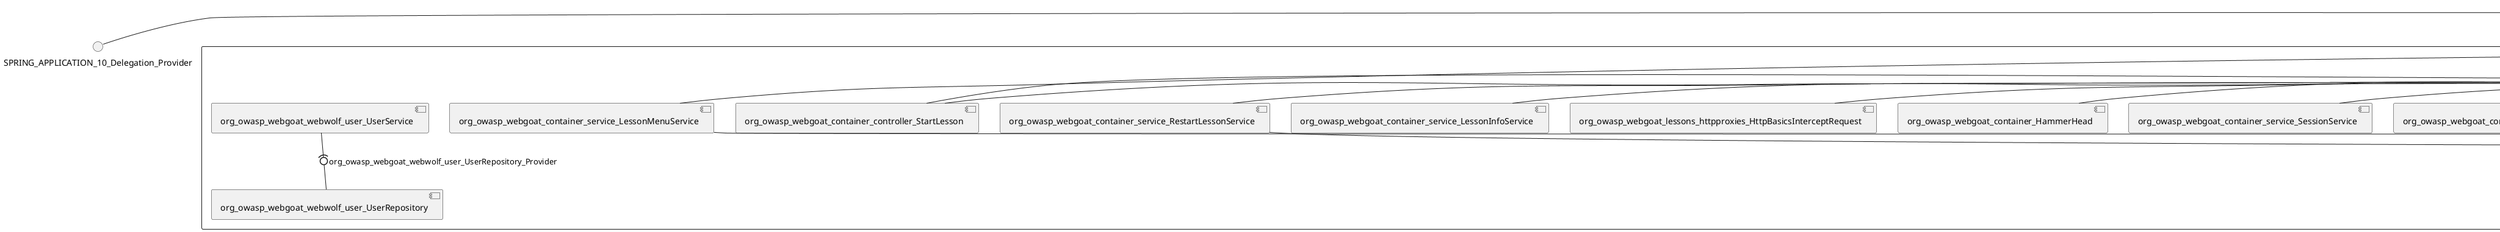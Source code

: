 @startuml
skinparam fixCircleLabelOverlapping true
skinparam componentStyle uml2
() SPRING_APPLICATION_10_Delegation_Provider
() SPRING_APPLICATION_11_Delegation_Provider
() SPRING_APPLICATION_12_Delegation_Provider
() SPRING_APPLICATION_13_Delegation_Provider
() SPRING_APPLICATION_14_Delegation_Provider
() SPRING_APPLICATION_15_Delegation_Provider
() SPRING_APPLICATION_16_Delegation_Provider
() SPRING_APPLICATION_2_Delegation_Provider
() SPRING_APPLICATION_3_Delegation_Provider
() SPRING_APPLICATION_4_Delegation_Provider
() SPRING_APPLICATION_5_Delegation_Provider
() SPRING_APPLICATION_6_Delegation_Provider
() SPRING_APPLICATION_7_Delegation_Provider
() SPRING_APPLICATION_8_Delegation_Provider
() SPRING_APPLICATION_9_Delegation_Provider
() SPRING_APPLICATION_BypassRestrictions_FieldRestrictions_POST_Delegation_Provider
() SPRING_APPLICATION_BypassRestrictions_frontendValidation_POST_Delegation_Provider
() SPRING_APPLICATION_ChromeDevTools_dummy_POST_Delegation_Provider
() SPRING_APPLICATION_ChromeDevTools_network_POST_Delegation_Provider
() SPRING_APPLICATION_CrossSiteScriptingStored_stored_xss_POST_Delegation_Provider
() SPRING_APPLICATION_CrossSiteScriptingStored_stored_xss_follow_up_POST_Delegation_Provider
() SPRING_APPLICATION_CrossSiteScripting_attack1_POST_Delegation_Provider
() SPRING_APPLICATION_CrossSiteScripting_attack3_POST_Delegation_Provider
() SPRING_APPLICATION_CrossSiteScripting_attack4_POST_Delegation_Provider
() SPRING_APPLICATION_CrossSiteScripting_attack5a_GET_Delegation_Provider
() SPRING_APPLICATION_CrossSiteScripting_attack6a_POST_Delegation_Provider
() SPRING_APPLICATION_CrossSiteScripting_dom_follow_up_POST_Delegation_Provider
() SPRING_APPLICATION_CrossSiteScripting_phone_home_xss_POST_Delegation_Provider
() SPRING_APPLICATION_CrossSiteScripting_quiz_GET_POST_Delegation_Provider
() SPRING_APPLICATION_Delegation_Provider
() SPRING_APPLICATION_GET_10_Delegation_Provider
() SPRING_APPLICATION_GET_11_Delegation_Provider
() SPRING_APPLICATION_GET_2_Delegation_Provider
() SPRING_APPLICATION_GET_3_Delegation_Provider
() SPRING_APPLICATION_GET_4_Delegation_Provider
() SPRING_APPLICATION_GET_5_Delegation_Provider
() SPRING_APPLICATION_GET_6_Delegation_Provider
() SPRING_APPLICATION_GET_7_Delegation_Provider
() SPRING_APPLICATION_GET_8_Delegation_Provider
() SPRING_APPLICATION_GET_9_Delegation_Provider
() SPRING_APPLICATION_GET_Delegation_Provider
() SPRING_APPLICATION_HtmlTampering_task_POST_Delegation_Provider
() SPRING_APPLICATION_HttpBasics_attack1_POST_Delegation_Provider
() SPRING_APPLICATION_HttpBasics_attack2_POST_Delegation_Provider
() SPRING_APPLICATION_IDOR_diff_attributes_POST_Delegation_Provider
() SPRING_APPLICATION_IDOR_login_POST_Delegation_Provider
() SPRING_APPLICATION_IDOR_profile_alt_path_POST_Delegation_Provider
() SPRING_APPLICATION_InsecureDeserialization_task_POST_Delegation_Provider
() SPRING_APPLICATION_InsecureLogin_Delegation_Provider
() SPRING_APPLICATION_JWT_decode_POST_Delegation_Provider
() SPRING_APPLICATION_JWT_jku_Delegation_Provider
() SPRING_APPLICATION_JWT_kid_Delegation_Provider
() SPRING_APPLICATION_JWT_quiz_GET_POST_Delegation_Provider
() SPRING_APPLICATION_JWT_refresh_Delegation_Provider
() SPRING_APPLICATION_JWT_secret_POST_Delegation_Provider
() SPRING_APPLICATION_JWT_votings_Delegation_Provider
() SPRING_APPLICATION_LogSpoofing_log_bleeding_POST_Delegation_Provider
() SPRING_APPLICATION_LogSpoofing_log_spoofing_POST_Delegation_Provider
() SPRING_APPLICATION_POST_10_Delegation_Provider
() SPRING_APPLICATION_POST_11_Delegation_Provider
() SPRING_APPLICATION_POST_12_Delegation_Provider
() SPRING_APPLICATION_POST_13_Delegation_Provider
() SPRING_APPLICATION_POST_14_Delegation_Provider
() SPRING_APPLICATION_POST_15_Delegation_Provider
() SPRING_APPLICATION_POST_16_Delegation_Provider
() SPRING_APPLICATION_POST_17_Delegation_Provider
() SPRING_APPLICATION_POST_18_Delegation_Provider
() SPRING_APPLICATION_POST_2_Delegation_Provider
() SPRING_APPLICATION_POST_3_Delegation_Provider
() SPRING_APPLICATION_POST_4_Delegation_Provider
() SPRING_APPLICATION_POST_5_Delegation_Provider
() SPRING_APPLICATION_POST_6_Delegation_Provider
() SPRING_APPLICATION_POST_7_Delegation_Provider
() SPRING_APPLICATION_POST_8_Delegation_Provider
() SPRING_APPLICATION_POST_9_Delegation_Provider
() SPRING_APPLICATION_POST_Delegation_Provider
() SPRING_APPLICATION_PUT_Delegation_Provider
() SPRING_APPLICATION_PasswordReset_ForgotPassword_create_password_reset_link_POST_Delegation_Provider
() SPRING_APPLICATION_PasswordReset_SecurityQuestions_POST_Delegation_Provider
() SPRING_APPLICATION_PasswordReset_reset_Delegation_Provider
() SPRING_APPLICATION_PasswordReset_simple_mail_reset_POST_Delegation_Provider
() SPRING_APPLICATION_PathTraversal_profile_picture_GET_Delegation_Provider
() SPRING_APPLICATION_PathTraversal_profile_picture_fix_GET_Delegation_Provider
() SPRING_APPLICATION_PathTraversal_profile_upload_POST_Delegation_Provider
() SPRING_APPLICATION_PathTraversal_profile_upload_fix_POST_Delegation_Provider
() SPRING_APPLICATION_PathTraversal_profile_upload_remove_user_input_POST_Delegation_Provider
() SPRING_APPLICATION_PathTraversal_random_POST_Delegation_Provider
() SPRING_APPLICATION_PathTraversal_random_picture_GET_Delegation_Provider
() SPRING_APPLICATION_PathTraversal_zip_slip_Delegation_Provider
() SPRING_APPLICATION_SSRF_task1_POST_Delegation_Provider
() SPRING_APPLICATION_SSRF_task2_POST_Delegation_Provider
() SPRING_APPLICATION_SecurePasswords_assignment_POST_Delegation_Provider
() SPRING_APPLICATION_SqlInjectionAdvanced_attack6a_POST_Delegation_Provider
() SPRING_APPLICATION_SqlInjectionAdvanced_attack6b_POST_Delegation_Provider
() SPRING_APPLICATION_SqlInjectionAdvanced_challenge_Login_POST_Delegation_Provider
() SPRING_APPLICATION_SqlInjectionAdvanced_challenge_PUT_Delegation_Provider
() SPRING_APPLICATION_SqlInjectionAdvanced_quiz_GET_POST_Delegation_Provider
() SPRING_APPLICATION_SqlInjectionMitigations_attack10a_POST_Delegation_Provider
() SPRING_APPLICATION_SqlInjectionMitigations_attack10b_POST_Delegation_Provider
() SPRING_APPLICATION_SqlInjectionMitigations_attack12a_POST_Delegation_Provider
() SPRING_APPLICATION_SqlInjectionMitigations_servers_GET_Delegation_Provider
() SPRING_APPLICATION_SqlInjection_assignment5a_POST_Delegation_Provider
() SPRING_APPLICATION_SqlInjection_assignment5b_POST_Delegation_Provider
() SPRING_APPLICATION_SqlInjection_attack10_POST_Delegation_Provider
() SPRING_APPLICATION_SqlInjection_attack2_POST_Delegation_Provider
() SPRING_APPLICATION_SqlInjection_attack3_POST_Delegation_Provider
() SPRING_APPLICATION_SqlInjection_attack4_POST_Delegation_Provider
() SPRING_APPLICATION_SqlInjection_attack5_POST_Delegation_Provider
() SPRING_APPLICATION_SqlInjection_attack8_POST_Delegation_Provider
() SPRING_APPLICATION_SqlInjection_attack9_POST_Delegation_Provider
() SPRING_APPLICATION_SqlOnlyInputValidationOnKeywords_attack_POST_Delegation_Provider
() SPRING_APPLICATION_SqlOnlyInputValidation_attack_POST_Delegation_Provider
() SPRING_APPLICATION_VulnerableComponents_attack1_POST_Delegation_Provider
() SPRING_APPLICATION_WebWolf_GET_Delegation_Provider
() SPRING_APPLICATION_WebWolf_landing_Delegation_Provider
() SPRING_APPLICATION_WebWolf_mail_Delegation_Provider
() SPRING_APPLICATION_challenge_1_POST_Delegation_Provider
() SPRING_APPLICATION_challenge_5_POST_Delegation_Provider
() SPRING_APPLICATION_challenge_7_Delegation_Provider
() SPRING_APPLICATION_challenge_8_Delegation_Provider
() SPRING_APPLICATION_challenge_logo_Delegation_Provider
() SPRING_APPLICATION_cia_quiz_GET_POST_Delegation_Provider
() SPRING_APPLICATION_clientSideFiltering_attack1_POST_Delegation_Provider
() SPRING_APPLICATION_clientSideFiltering_challenge_store_coupons_GET_Delegation_Provider
() SPRING_APPLICATION_clientSideFiltering_getItForFree_POST_Delegation_Provider
() SPRING_APPLICATION_clientSideFiltering_salaries_GET_Delegation_Provider
() SPRING_APPLICATION_crypto_encoding_basic_auth_POST_Delegation_Provider
() SPRING_APPLICATION_crypto_encoding_xor_POST_Delegation_Provider
() SPRING_APPLICATION_crypto_hashing_POST_Delegation_Provider
() SPRING_APPLICATION_crypto_secure_defaults_POST_Delegation_Provider
() SPRING_APPLICATION_crypto_signing_verify_POST_Delegation_Provider
() SPRING_APPLICATION_csrf_feedback_message_POST_Delegation_Provider
() SPRING_APPLICATION_csrf_review_POST_Delegation_Provider
() SPRING_APPLICATION_files_GET_Delegation_Provider
() SPRING_APPLICATION_fileupload_POST_Delegation_Provider
() SPRING_APPLICATION_jwt_Delegation_Provider
() SPRING_APPLICATION_landing_Delegation_Provider
() SPRING_APPLICATION_lesson_template_Delegation_Provider
() SPRING_APPLICATION_login_oauth_mvc_GET_Delegation_Provider
() SPRING_APPLICATION_mail_DELETE_GET_POST_Delegation_Provider
() SPRING_APPLICATION_register_mvc_POST_Delegation_Provider
() SPRING_APPLICATION_registration_GET_Delegation_Provider
() SPRING_APPLICATION_requests_GET_Delegation_Provider
() SPRING_APPLICATION_scoreboard_data_GET_Delegation_Provider
() SPRING_APPLICATION_server_directory_GET_Delegation_Provider
() SPRING_APPLICATION_service_debug_labels_mvc_Delegation_Provider
() SPRING_APPLICATION_service_lessonoverview_mvc_Delegation_Provider
() SPRING_APPLICATION_xxe_comments_GET_Delegation_Provider
rectangle System {
[org_owasp_webgoat_container_HammerHead] [[webgoat-webgoat.repository#_YOlNAEr1Ee-Zi6Zbzz9EKA]]
[org_owasp_webgoat_container_WebWolfRedirect] [[webgoat-webgoat.repository#_YOlNAEr1Ee-Zi6Zbzz9EKA]]
[org_owasp_webgoat_container_controller_StartLesson] [[webgoat-webgoat.repository#_YOlNAEr1Ee-Zi6Zbzz9EKA]]
[org_owasp_webgoat_container_controller_Welcome] [[webgoat-webgoat.repository#_YOlNAEr1Ee-Zi6Zbzz9EKA]]
[org_owasp_webgoat_container_i18n_PluginMessages_Provider] [[webgoat-webgoat.repository#_YOlNAEr1Ee-Zi6Zbzz9EKA]]
[org_owasp_webgoat_container_report_ReportCardController] [[webgoat-webgoat.repository#_YOlNAEr1Ee-Zi6Zbzz9EKA]]
[org_owasp_webgoat_container_service_EnvironmentService] [[webgoat-webgoat.repository#_YOlNAEr1Ee-Zi6Zbzz9EKA]]
[org_owasp_webgoat_container_service_HintService] [[webgoat-webgoat.repository#_YOlNAEr1Ee-Zi6Zbzz9EKA]]
[org_owasp_webgoat_container_service_LabelDebugService] [[webgoat-webgoat.repository#_YOlNAEr1Ee-Zi6Zbzz9EKA]]
[org_owasp_webgoat_container_service_LabelService] [[webgoat-webgoat.repository#_YOlNAEr1Ee-Zi6Zbzz9EKA]]
[org_owasp_webgoat_container_service_LessonInfoService] [[webgoat-webgoat.repository#_YOlNAEr1Ee-Zi6Zbzz9EKA]]
[org_owasp_webgoat_container_service_LessonMenuService] [[webgoat-webgoat.repository#_YOlNAEr1Ee-Zi6Zbzz9EKA]]
[org_owasp_webgoat_container_service_LessonProgressService] [[webgoat-webgoat.repository#_YOlNAEr1Ee-Zi6Zbzz9EKA]]
[org_owasp_webgoat_container_service_LessonTitleService] [[webgoat-webgoat.repository#_YOlNAEr1Ee-Zi6Zbzz9EKA]]
[org_owasp_webgoat_container_service_RestartLessonService] [[webgoat-webgoat.repository#_YOlNAEr1Ee-Zi6Zbzz9EKA]]
[org_owasp_webgoat_container_service_SessionService] [[webgoat-webgoat.repository#_YOlNAEr1Ee-Zi6Zbzz9EKA]]
[org_owasp_webgoat_container_session_UserSessionData_Provider] [[webgoat-webgoat.repository#_YOlNAEr1Ee-Zi6Zbzz9EKA]]
[org_owasp_webgoat_container_session_WebSession_Provider] [[webgoat-webgoat.repository#_YOlNAEr1Ee-Zi6Zbzz9EKA]]
[org_owasp_webgoat_container_users_RegistrationController] [[webgoat-webgoat.repository#_YOlNAEr1Ee-Zi6Zbzz9EKA]]
[org_owasp_webgoat_container_users_Scoreboard] [[webgoat-webgoat.repository#_YOlNAEr1Ee-Zi6Zbzz9EKA]]
[org_owasp_webgoat_container_users_UserProgressRepository] [[webgoat-webgoat.repository#_YOlNAEr1Ee-Zi6Zbzz9EKA]]
[org_owasp_webgoat_container_users_UserRepository] [[webgoat-webgoat.repository#_YOlNAEr1Ee-Zi6Zbzz9EKA]]
[org_owasp_webgoat_container_users_UserService] [[webgoat-webgoat.repository#_YOlNAEr1Ee-Zi6Zbzz9EKA]]
[org_owasp_webgoat_lessons_authbypass_VerifyAccount] [[webgoat-webgoat.repository#_YOlNAEr1Ee-Zi6Zbzz9EKA]]
[org_owasp_webgoat_lessons_bypassrestrictions_BypassRestrictionsFieldRestrictions] [[webgoat-webgoat.repository#_YOlNAEr1Ee-Zi6Zbzz9EKA]]
[org_owasp_webgoat_lessons_bypassrestrictions_BypassRestrictionsFrontendValidation] [[webgoat-webgoat.repository#_YOlNAEr1Ee-Zi6Zbzz9EKA]]
[org_owasp_webgoat_lessons_challenges_FlagController] [[webgoat-webgoat.repository#_YOlNAEr1Ee-Zi6Zbzz9EKA]]
[org_owasp_webgoat_lessons_challenges_challenge1_Assignment1] [[webgoat-webgoat.repository#_YOlNAEr1Ee-Zi6Zbzz9EKA]]
[org_owasp_webgoat_lessons_challenges_challenge1_ImageServlet] [[webgoat-webgoat.repository#_YOlNAEr1Ee-Zi6Zbzz9EKA]]
[org_owasp_webgoat_lessons_challenges_challenge5_Assignment5] [[webgoat-webgoat.repository#_YOlNAEr1Ee-Zi6Zbzz9EKA]]
[org_owasp_webgoat_lessons_challenges_challenge7_Assignment7] [[webgoat-webgoat.repository#_YOlNAEr1Ee-Zi6Zbzz9EKA]]
[org_owasp_webgoat_lessons_challenges_challenge8_Assignment8] [[webgoat-webgoat.repository#_YOlNAEr1Ee-Zi6Zbzz9EKA]]
[org_owasp_webgoat_lessons_chromedevtools_NetworkDummy] [[webgoat-webgoat.repository#_YOlNAEr1Ee-Zi6Zbzz9EKA]]
[org_owasp_webgoat_lessons_chromedevtools_NetworkLesson] [[webgoat-webgoat.repository#_YOlNAEr1Ee-Zi6Zbzz9EKA]]
[org_owasp_webgoat_lessons_cia_CIAQuiz] [[webgoat-webgoat.repository#_YOlNAEr1Ee-Zi6Zbzz9EKA]]
[org_owasp_webgoat_lessons_clientsidefiltering_ClientSideFilteringAssignment] [[webgoat-webgoat.repository#_YOlNAEr1Ee-Zi6Zbzz9EKA]]
[org_owasp_webgoat_lessons_clientsidefiltering_ClientSideFilteringFreeAssignment] [[webgoat-webgoat.repository#_YOlNAEr1Ee-Zi6Zbzz9EKA]]
[org_owasp_webgoat_lessons_clientsidefiltering_Salaries] [[webgoat-webgoat.repository#_YOlNAEr1Ee-Zi6Zbzz9EKA]]
[org_owasp_webgoat_lessons_clientsidefiltering_ShopEndpoint] [[webgoat-webgoat.repository#_YOlNAEr1Ee-Zi6Zbzz9EKA]]
[org_owasp_webgoat_lessons_cryptography_EncodingAssignment] [[webgoat-webgoat.repository#_YOlNAEr1Ee-Zi6Zbzz9EKA]]
[org_owasp_webgoat_lessons_cryptography_HashingAssignment] [[webgoat-webgoat.repository#_YOlNAEr1Ee-Zi6Zbzz9EKA]]
[org_owasp_webgoat_lessons_cryptography_SecureDefaultsAssignment] [[webgoat-webgoat.repository#_YOlNAEr1Ee-Zi6Zbzz9EKA]]
[org_owasp_webgoat_lessons_cryptography_SigningAssignment] [[webgoat-webgoat.repository#_YOlNAEr1Ee-Zi6Zbzz9EKA]]
[org_owasp_webgoat_lessons_cryptography_XOREncodingAssignment] [[webgoat-webgoat.repository#_YOlNAEr1Ee-Zi6Zbzz9EKA]]
[org_owasp_webgoat_lessons_csrf_CSRFConfirmFlag1] [[webgoat-webgoat.repository#_YOlNAEr1Ee-Zi6Zbzz9EKA]]
[org_owasp_webgoat_lessons_csrf_CSRFFeedback] [[webgoat-webgoat.repository#_YOlNAEr1Ee-Zi6Zbzz9EKA]]
[org_owasp_webgoat_lessons_csrf_CSRFGetFlag] [[webgoat-webgoat.repository#_YOlNAEr1Ee-Zi6Zbzz9EKA]]
[org_owasp_webgoat_lessons_csrf_CSRFLogin] [[webgoat-webgoat.repository#_YOlNAEr1Ee-Zi6Zbzz9EKA]]
[org_owasp_webgoat_lessons_csrf_ForgedReviews] [[webgoat-webgoat.repository#_YOlNAEr1Ee-Zi6Zbzz9EKA]]
[org_owasp_webgoat_lessons_csrf_ObjectMapper_Provider] [[webgoat-webgoat.repository#_YOlNAEr1Ee-Zi6Zbzz9EKA]]
[org_owasp_webgoat_lessons_deserialization_InsecureDeserializationTask] [[webgoat-webgoat.repository#_YOlNAEr1Ee-Zi6Zbzz9EKA]]
[org_owasp_webgoat_lessons_hijacksession_HijackSessionAssignment] [[webgoat-webgoat.repository#_YOlNAEr1Ee-Zi6Zbzz9EKA]]
[org_owasp_webgoat_lessons_hijacksession_cas_HijackSessionAuthenticationProvider] [[webgoat-webgoat.repository#_YOlNAEr1Ee-Zi6Zbzz9EKA]]
[org_owasp_webgoat_lessons_htmltampering_HtmlTamperingTask] [[webgoat-webgoat.repository#_YOlNAEr1Ee-Zi6Zbzz9EKA]]
[org_owasp_webgoat_lessons_httpbasics_HttpBasicsLesson] [[webgoat-webgoat.repository#_YOlNAEr1Ee-Zi6Zbzz9EKA]]
[org_owasp_webgoat_lessons_httpbasics_HttpBasicsQuiz] [[webgoat-webgoat.repository#_YOlNAEr1Ee-Zi6Zbzz9EKA]]
[org_owasp_webgoat_lessons_httpproxies_HttpBasicsInterceptRequest] [[webgoat-webgoat.repository#_YOlNAEr1Ee-Zi6Zbzz9EKA]]
[org_owasp_webgoat_lessons_idor_IDORDiffAttributes] [[webgoat-webgoat.repository#_YOlNAEr1Ee-Zi6Zbzz9EKA]]
[org_owasp_webgoat_lessons_idor_IDOREditOtherProfile] [[webgoat-webgoat.repository#_YOlNAEr1Ee-Zi6Zbzz9EKA]]
[org_owasp_webgoat_lessons_idor_IDORLogin] [[webgoat-webgoat.repository#_YOlNAEr1Ee-Zi6Zbzz9EKA]]
[org_owasp_webgoat_lessons_idor_IDORViewOtherProfile] [[webgoat-webgoat.repository#_YOlNAEr1Ee-Zi6Zbzz9EKA]]
[org_owasp_webgoat_lessons_idor_IDORViewOwnProfile] [[webgoat-webgoat.repository#_YOlNAEr1Ee-Zi6Zbzz9EKA]]
[org_owasp_webgoat_lessons_idor_IDORViewOwnProfileAltUrl] [[webgoat-webgoat.repository#_YOlNAEr1Ee-Zi6Zbzz9EKA]]
[org_owasp_webgoat_lessons_insecurelogin_InsecureLoginTask] [[webgoat-webgoat.repository#_YOlNAEr1Ee-Zi6Zbzz9EKA]]
[org_owasp_webgoat_lessons_jwt_JWTDecodeEndpoint] [[webgoat-webgoat.repository#_YOlNAEr1Ee-Zi6Zbzz9EKA]]
[org_owasp_webgoat_lessons_jwt_JWTQuiz] [[webgoat-webgoat.repository#_YOlNAEr1Ee-Zi6Zbzz9EKA]]
[org_owasp_webgoat_lessons_jwt_JWTRefreshEndpoint] [[webgoat-webgoat.repository#_YOlNAEr1Ee-Zi6Zbzz9EKA]]
[org_owasp_webgoat_lessons_jwt_JWTSecretKeyEndpoint] [[webgoat-webgoat.repository#_YOlNAEr1Ee-Zi6Zbzz9EKA]]
[org_owasp_webgoat_lessons_jwt_JWTVotesEndpoint] [[webgoat-webgoat.repository#_YOlNAEr1Ee-Zi6Zbzz9EKA]]
[org_owasp_webgoat_lessons_jwt_claimmisuse_JWTHeaderJKUEndpoint] [[webgoat-webgoat.repository#_YOlNAEr1Ee-Zi6Zbzz9EKA]]
[org_owasp_webgoat_lessons_jwt_claimmisuse_JWTHeaderKIDEndpoint] [[webgoat-webgoat.repository#_YOlNAEr1Ee-Zi6Zbzz9EKA]]
[org_owasp_webgoat_lessons_lessontemplate_SampleAttack] [[webgoat-webgoat.repository#_YOlNAEr1Ee-Zi6Zbzz9EKA]]
[org_owasp_webgoat_lessons_logging_LogBleedingTask] [[webgoat-webgoat.repository#_YOlNAEr1Ee-Zi6Zbzz9EKA]]
[org_owasp_webgoat_lessons_logging_LogSpoofingTask] [[webgoat-webgoat.repository#_YOlNAEr1Ee-Zi6Zbzz9EKA]]
[org_owasp_webgoat_lessons_missingac_MissingFunctionACHiddenMenus] [[webgoat-webgoat.repository#_YOlNAEr1Ee-Zi6Zbzz9EKA]]
[org_owasp_webgoat_lessons_missingac_MissingFunctionACUsers] [[webgoat-webgoat.repository#_YOlNAEr1Ee-Zi6Zbzz9EKA]]
[org_owasp_webgoat_lessons_missingac_MissingFunctionACYourHash] [[webgoat-webgoat.repository#_YOlNAEr1Ee-Zi6Zbzz9EKA]]
[org_owasp_webgoat_lessons_missingac_MissingFunctionACYourHashAdmin] [[webgoat-webgoat.repository#_YOlNAEr1Ee-Zi6Zbzz9EKA]]
[org_owasp_webgoat_lessons_passwordreset_QuestionsAssignment] [[webgoat-webgoat.repository#_YOlNAEr1Ee-Zi6Zbzz9EKA]]
[org_owasp_webgoat_lessons_passwordreset_ResetLinkAssignment] [[webgoat-webgoat.repository#_YOlNAEr1Ee-Zi6Zbzz9EKA]]
[org_owasp_webgoat_lessons_passwordreset_ResetLinkAssignmentForgotPassword] [[webgoat-webgoat.repository#_YOlNAEr1Ee-Zi6Zbzz9EKA]]
[org_owasp_webgoat_lessons_passwordreset_SecurityQuestionAssignment] [[webgoat-webgoat.repository#_YOlNAEr1Ee-Zi6Zbzz9EKA]]
[org_owasp_webgoat_lessons_passwordreset_SimpleMailAssignment] [[webgoat-webgoat.repository#_YOlNAEr1Ee-Zi6Zbzz9EKA]]
[org_owasp_webgoat_lessons_passwordreset_TriedQuestions] [[webgoat-webgoat.repository#_YOlNAEr1Ee-Zi6Zbzz9EKA]]
[org_owasp_webgoat_lessons_pathtraversal_ProfileUpload] [[webgoat-webgoat.repository#_YOlNAEr1Ee-Zi6Zbzz9EKA]]
[org_owasp_webgoat_lessons_pathtraversal_ProfileUploadFix] [[webgoat-webgoat.repository#_YOlNAEr1Ee-Zi6Zbzz9EKA]]
[org_owasp_webgoat_lessons_pathtraversal_ProfileUploadRemoveUserInput] [[webgoat-webgoat.repository#_YOlNAEr1Ee-Zi6Zbzz9EKA]]
[org_owasp_webgoat_lessons_pathtraversal_ProfileUploadRetrieval] [[webgoat-webgoat.repository#_YOlNAEr1Ee-Zi6Zbzz9EKA]]
[org_owasp_webgoat_lessons_pathtraversal_ProfileZipSlip] [[webgoat-webgoat.repository#_YOlNAEr1Ee-Zi6Zbzz9EKA]]
[org_owasp_webgoat_lessons_securepasswords_SecurePasswordsAssignment] [[webgoat-webgoat.repository#_YOlNAEr1Ee-Zi6Zbzz9EKA]]
[org_owasp_webgoat_lessons_spoofcookie_SpoofCookieAssignment] [[webgoat-webgoat.repository#_YOlNAEr1Ee-Zi6Zbzz9EKA]]
[org_owasp_webgoat_lessons_sqlinjection_advanced_SqlInjectionChallenge] [[webgoat-webgoat.repository#_YOlNAEr1Ee-Zi6Zbzz9EKA]]
[org_owasp_webgoat_lessons_sqlinjection_advanced_SqlInjectionChallengeLogin] [[webgoat-webgoat.repository#_YOlNAEr1Ee-Zi6Zbzz9EKA]]
[org_owasp_webgoat_lessons_sqlinjection_advanced_SqlInjectionLesson6a] [[webgoat-webgoat.repository#_YOlNAEr1Ee-Zi6Zbzz9EKA]]
[org_owasp_webgoat_lessons_sqlinjection_advanced_SqlInjectionLesson6b] [[webgoat-webgoat.repository#_YOlNAEr1Ee-Zi6Zbzz9EKA]]
[org_owasp_webgoat_lessons_sqlinjection_advanced_SqlInjectionQuiz] [[webgoat-webgoat.repository#_YOlNAEr1Ee-Zi6Zbzz9EKA]]
[org_owasp_webgoat_lessons_sqlinjection_introduction_SqlInjectionLesson10] [[webgoat-webgoat.repository#_YOlNAEr1Ee-Zi6Zbzz9EKA]]
[org_owasp_webgoat_lessons_sqlinjection_introduction_SqlInjectionLesson2] [[webgoat-webgoat.repository#_YOlNAEr1Ee-Zi6Zbzz9EKA]]
[org_owasp_webgoat_lessons_sqlinjection_introduction_SqlInjectionLesson3] [[webgoat-webgoat.repository#_YOlNAEr1Ee-Zi6Zbzz9EKA]]
[org_owasp_webgoat_lessons_sqlinjection_introduction_SqlInjectionLesson4] [[webgoat-webgoat.repository#_YOlNAEr1Ee-Zi6Zbzz9EKA]]
[org_owasp_webgoat_lessons_sqlinjection_introduction_SqlInjectionLesson5] [[webgoat-webgoat.repository#_YOlNAEr1Ee-Zi6Zbzz9EKA]]
[org_owasp_webgoat_lessons_sqlinjection_introduction_SqlInjectionLesson5a] [[webgoat-webgoat.repository#_YOlNAEr1Ee-Zi6Zbzz9EKA]]
[org_owasp_webgoat_lessons_sqlinjection_introduction_SqlInjectionLesson5b] [[webgoat-webgoat.repository#_YOlNAEr1Ee-Zi6Zbzz9EKA]]
[org_owasp_webgoat_lessons_sqlinjection_introduction_SqlInjectionLesson8] [[webgoat-webgoat.repository#_YOlNAEr1Ee-Zi6Zbzz9EKA]]
[org_owasp_webgoat_lessons_sqlinjection_introduction_SqlInjectionLesson9] [[webgoat-webgoat.repository#_YOlNAEr1Ee-Zi6Zbzz9EKA]]
[org_owasp_webgoat_lessons_sqlinjection_mitigation_Servers] [[webgoat-webgoat.repository#_YOlNAEr1Ee-Zi6Zbzz9EKA]]
[org_owasp_webgoat_lessons_sqlinjection_mitigation_SqlInjectionLesson10a] [[webgoat-webgoat.repository#_YOlNAEr1Ee-Zi6Zbzz9EKA]]
[org_owasp_webgoat_lessons_sqlinjection_mitigation_SqlInjectionLesson10b] [[webgoat-webgoat.repository#_YOlNAEr1Ee-Zi6Zbzz9EKA]]
[org_owasp_webgoat_lessons_sqlinjection_mitigation_SqlInjectionLesson13] [[webgoat-webgoat.repository#_YOlNAEr1Ee-Zi6Zbzz9EKA]]
[org_owasp_webgoat_lessons_sqlinjection_mitigation_SqlOnlyInputValidation] [[webgoat-webgoat.repository#_YOlNAEr1Ee-Zi6Zbzz9EKA]]
[org_owasp_webgoat_lessons_sqlinjection_mitigation_SqlOnlyInputValidationOnKeywords] [[webgoat-webgoat.repository#_YOlNAEr1Ee-Zi6Zbzz9EKA]]
[org_owasp_webgoat_lessons_ssrf_SSRFTask1] [[webgoat-webgoat.repository#_YOlNAEr1Ee-Zi6Zbzz9EKA]]
[org_owasp_webgoat_lessons_ssrf_SSRFTask2] [[webgoat-webgoat.repository#_YOlNAEr1Ee-Zi6Zbzz9EKA]]
[org_owasp_webgoat_lessons_vulnerablecomponents_VulnerableComponentsLesson] [[webgoat-webgoat.repository#_YOlNAEr1Ee-Zi6Zbzz9EKA]]
[org_owasp_webgoat_lessons_webwolfintroduction_LandingAssignment] [[webgoat-webgoat.repository#_YOlNAEr1Ee-Zi6Zbzz9EKA]]
[org_owasp_webgoat_lessons_webwolfintroduction_MailAssignment] [[webgoat-webgoat.repository#_YOlNAEr1Ee-Zi6Zbzz9EKA]]
[org_owasp_webgoat_lessons_xss_CrossSiteScriptingLesson1] [[webgoat-webgoat.repository#_YOlNAEr1Ee-Zi6Zbzz9EKA]]
[org_owasp_webgoat_lessons_xss_CrossSiteScriptingLesson3] [[webgoat-webgoat.repository#_YOlNAEr1Ee-Zi6Zbzz9EKA]]
[org_owasp_webgoat_lessons_xss_CrossSiteScriptingLesson4] [[webgoat-webgoat.repository#_YOlNAEr1Ee-Zi6Zbzz9EKA]]
[org_owasp_webgoat_lessons_xss_CrossSiteScriptingLesson5a] [[webgoat-webgoat.repository#_YOlNAEr1Ee-Zi6Zbzz9EKA]]
[org_owasp_webgoat_lessons_xss_CrossSiteScriptingLesson6a] [[webgoat-webgoat.repository#_YOlNAEr1Ee-Zi6Zbzz9EKA]]
[org_owasp_webgoat_lessons_xss_CrossSiteScriptingQuiz] [[webgoat-webgoat.repository#_YOlNAEr1Ee-Zi6Zbzz9EKA]]
[org_owasp_webgoat_lessons_xss_DOMCrossSiteScripting] [[webgoat-webgoat.repository#_YOlNAEr1Ee-Zi6Zbzz9EKA]]
[org_owasp_webgoat_lessons_xss_DOMCrossSiteScriptingVerifier] [[webgoat-webgoat.repository#_YOlNAEr1Ee-Zi6Zbzz9EKA]]
[org_owasp_webgoat_lessons_xss_stored_StoredCrossSiteScriptingVerifier] [[webgoat-webgoat.repository#_YOlNAEr1Ee-Zi6Zbzz9EKA]]
[org_owasp_webgoat_lessons_xss_stored_StoredXssComments] [[webgoat-webgoat.repository#_YOlNAEr1Ee-Zi6Zbzz9EKA]]
[org_owasp_webgoat_lessons_xxe_BlindSendFileAssignment] [[webgoat-webgoat.repository#_YOlNAEr1Ee-Zi6Zbzz9EKA]]
[org_owasp_webgoat_lessons_xxe_CommentsCache] [[webgoat-webgoat.repository#_YOlNAEr1Ee-Zi6Zbzz9EKA]]
[org_owasp_webgoat_lessons_xxe_CommentsEndpoint] [[webgoat-webgoat.repository#_YOlNAEr1Ee-Zi6Zbzz9EKA]]
[org_owasp_webgoat_lessons_xxe_ContentTypeAssignment] [[webgoat-webgoat.repository#_YOlNAEr1Ee-Zi6Zbzz9EKA]]
[org_owasp_webgoat_lessons_xxe_SimpleXXE] [[webgoat-webgoat.repository#_YOlNAEr1Ee-Zi6Zbzz9EKA]]
[org_owasp_webgoat_webwolf_FileServer] [[webgoat-webgoat.repository#_YOlNAEr1Ee-Zi6Zbzz9EKA]]
[org_owasp_webgoat_webwolf_jwt_JWTController] [[webgoat-webgoat.repository#_YOlNAEr1Ee-Zi6Zbzz9EKA]]
[org_owasp_webgoat_webwolf_mailbox_MailboxController] [[webgoat-webgoat.repository#_YOlNAEr1Ee-Zi6Zbzz9EKA]]
[org_owasp_webgoat_webwolf_mailbox_MailboxRepository] [[webgoat-webgoat.repository#_YOlNAEr1Ee-Zi6Zbzz9EKA]]
[org_owasp_webgoat_webwolf_requests_LandingPage] [[webgoat-webgoat.repository#_YOlNAEr1Ee-Zi6Zbzz9EKA]]
[org_owasp_webgoat_webwolf_requests_Requests] [[webgoat-webgoat.repository#_YOlNAEr1Ee-Zi6Zbzz9EKA]]
[org_owasp_webgoat_webwolf_user_UserRepository] [[webgoat-webgoat.repository#_YOlNAEr1Ee-Zi6Zbzz9EKA]]
[org_owasp_webgoat_webwolf_user_UserService] [[webgoat-webgoat.repository#_YOlNAEr1Ee-Zi6Zbzz9EKA]]
port SPRING_APPLICATION_10_Provider
SPRING_APPLICATION_10_Delegation_Provider - SPRING_APPLICATION_10_Provider
SPRING_APPLICATION_10_Provider - [org_owasp_webgoat_container_controller_StartLesson]
port SPRING_APPLICATION_11_Provider
SPRING_APPLICATION_11_Delegation_Provider - SPRING_APPLICATION_11_Provider
SPRING_APPLICATION_11_Provider - [org_owasp_webgoat_lessons_cryptography_SigningAssignment]
port SPRING_APPLICATION_12_Provider
SPRING_APPLICATION_12_Delegation_Provider - SPRING_APPLICATION_12_Provider
SPRING_APPLICATION_12_Provider - [org_owasp_webgoat_container_service_LessonMenuService]
port SPRING_APPLICATION_13_Provider
SPRING_APPLICATION_13_Delegation_Provider - SPRING_APPLICATION_13_Provider
SPRING_APPLICATION_13_Provider - [org_owasp_webgoat_container_service_RestartLessonService]
port SPRING_APPLICATION_14_Provider
SPRING_APPLICATION_14_Delegation_Provider - SPRING_APPLICATION_14_Provider
SPRING_APPLICATION_14_Provider - [org_owasp_webgoat_container_service_LessonInfoService]
port SPRING_APPLICATION_15_Provider
SPRING_APPLICATION_15_Delegation_Provider - SPRING_APPLICATION_15_Provider
SPRING_APPLICATION_15_Provider - [org_owasp_webgoat_lessons_httpproxies_HttpBasicsInterceptRequest]
port SPRING_APPLICATION_16_Provider
SPRING_APPLICATION_16_Delegation_Provider - SPRING_APPLICATION_16_Provider
SPRING_APPLICATION_16_Provider - [org_owasp_webgoat_container_controller_StartLesson]
port SPRING_APPLICATION_2_Provider
SPRING_APPLICATION_2_Delegation_Provider - SPRING_APPLICATION_2_Provider
SPRING_APPLICATION_2_Provider - [org_owasp_webgoat_lessons_cryptography_HashingAssignment]
port SPRING_APPLICATION_3_Provider
SPRING_APPLICATION_3_Delegation_Provider - SPRING_APPLICATION_3_Provider
SPRING_APPLICATION_3_Provider - [org_owasp_webgoat_lessons_xxe_SimpleXXE]
port SPRING_APPLICATION_4_Provider
SPRING_APPLICATION_4_Delegation_Provider - SPRING_APPLICATION_4_Provider
SPRING_APPLICATION_4_Provider - [org_owasp_webgoat_container_HammerHead]
port SPRING_APPLICATION_5_Provider
SPRING_APPLICATION_5_Delegation_Provider - SPRING_APPLICATION_5_Provider
SPRING_APPLICATION_5_Provider - [org_owasp_webgoat_container_service_SessionService]
port SPRING_APPLICATION_6_Provider
SPRING_APPLICATION_6_Delegation_Provider - SPRING_APPLICATION_6_Provider
SPRING_APPLICATION_6_Provider - [org_owasp_webgoat_webwolf_FileServer]
port SPRING_APPLICATION_7_Provider
SPRING_APPLICATION_7_Delegation_Provider - SPRING_APPLICATION_7_Provider
SPRING_APPLICATION_7_Provider - [org_owasp_webgoat_container_service_LessonTitleService]
port SPRING_APPLICATION_8_Provider
SPRING_APPLICATION_8_Delegation_Provider - SPRING_APPLICATION_8_Provider
SPRING_APPLICATION_8_Provider - [org_owasp_webgoat_lessons_jwt_JWTSecretKeyEndpoint]
port SPRING_APPLICATION_9_Provider
SPRING_APPLICATION_9_Delegation_Provider - SPRING_APPLICATION_9_Provider
SPRING_APPLICATION_9_Provider - [org_owasp_webgoat_container_service_LabelDebugService]
port SPRING_APPLICATION_BypassRestrictions_FieldRestrictions_POST_Provider
SPRING_APPLICATION_BypassRestrictions_FieldRestrictions_POST_Delegation_Provider - SPRING_APPLICATION_BypassRestrictions_FieldRestrictions_POST_Provider
SPRING_APPLICATION_BypassRestrictions_FieldRestrictions_POST_Provider - [org_owasp_webgoat_lessons_bypassrestrictions_BypassRestrictionsFieldRestrictions]
port SPRING_APPLICATION_BypassRestrictions_frontendValidation_POST_Provider
SPRING_APPLICATION_BypassRestrictions_frontendValidation_POST_Delegation_Provider - SPRING_APPLICATION_BypassRestrictions_frontendValidation_POST_Provider
SPRING_APPLICATION_BypassRestrictions_frontendValidation_POST_Provider - [org_owasp_webgoat_lessons_bypassrestrictions_BypassRestrictionsFrontendValidation]
port SPRING_APPLICATION_ChromeDevTools_dummy_POST_Provider
SPRING_APPLICATION_ChromeDevTools_dummy_POST_Delegation_Provider - SPRING_APPLICATION_ChromeDevTools_dummy_POST_Provider
SPRING_APPLICATION_ChromeDevTools_dummy_POST_Provider - [org_owasp_webgoat_lessons_chromedevtools_NetworkDummy]
port SPRING_APPLICATION_ChromeDevTools_network_POST_Provider
SPRING_APPLICATION_ChromeDevTools_network_POST_Delegation_Provider - SPRING_APPLICATION_ChromeDevTools_network_POST_Provider
SPRING_APPLICATION_ChromeDevTools_network_POST_Provider - [org_owasp_webgoat_lessons_chromedevtools_NetworkLesson]
port SPRING_APPLICATION_CrossSiteScriptingStored_stored_xss_POST_Provider
SPRING_APPLICATION_CrossSiteScriptingStored_stored_xss_POST_Delegation_Provider - SPRING_APPLICATION_CrossSiteScriptingStored_stored_xss_POST_Provider
SPRING_APPLICATION_CrossSiteScriptingStored_stored_xss_POST_Provider - [org_owasp_webgoat_lessons_xss_stored_StoredXssComments]
port SPRING_APPLICATION_CrossSiteScriptingStored_stored_xss_follow_up_POST_Provider
SPRING_APPLICATION_CrossSiteScriptingStored_stored_xss_follow_up_POST_Delegation_Provider - SPRING_APPLICATION_CrossSiteScriptingStored_stored_xss_follow_up_POST_Provider
SPRING_APPLICATION_CrossSiteScriptingStored_stored_xss_follow_up_POST_Provider - [org_owasp_webgoat_lessons_xss_stored_StoredCrossSiteScriptingVerifier]
port SPRING_APPLICATION_CrossSiteScripting_attack1_POST_Provider
SPRING_APPLICATION_CrossSiteScripting_attack1_POST_Delegation_Provider - SPRING_APPLICATION_CrossSiteScripting_attack1_POST_Provider
SPRING_APPLICATION_CrossSiteScripting_attack1_POST_Provider - [org_owasp_webgoat_lessons_xss_CrossSiteScriptingLesson1]
port SPRING_APPLICATION_CrossSiteScripting_attack3_POST_Provider
SPRING_APPLICATION_CrossSiteScripting_attack3_POST_Delegation_Provider - SPRING_APPLICATION_CrossSiteScripting_attack3_POST_Provider
SPRING_APPLICATION_CrossSiteScripting_attack3_POST_Provider - [org_owasp_webgoat_lessons_xss_CrossSiteScriptingLesson3]
port SPRING_APPLICATION_CrossSiteScripting_attack4_POST_Provider
SPRING_APPLICATION_CrossSiteScripting_attack4_POST_Delegation_Provider - SPRING_APPLICATION_CrossSiteScripting_attack4_POST_Provider
SPRING_APPLICATION_CrossSiteScripting_attack4_POST_Provider - [org_owasp_webgoat_lessons_xss_CrossSiteScriptingLesson4]
port SPRING_APPLICATION_CrossSiteScripting_attack5a_GET_Provider
SPRING_APPLICATION_CrossSiteScripting_attack5a_GET_Delegation_Provider - SPRING_APPLICATION_CrossSiteScripting_attack5a_GET_Provider
SPRING_APPLICATION_CrossSiteScripting_attack5a_GET_Provider - [org_owasp_webgoat_lessons_xss_CrossSiteScriptingLesson5a]
port SPRING_APPLICATION_CrossSiteScripting_attack6a_POST_Provider
SPRING_APPLICATION_CrossSiteScripting_attack6a_POST_Delegation_Provider - SPRING_APPLICATION_CrossSiteScripting_attack6a_POST_Provider
SPRING_APPLICATION_CrossSiteScripting_attack6a_POST_Provider - [org_owasp_webgoat_lessons_xss_CrossSiteScriptingLesson6a]
port SPRING_APPLICATION_CrossSiteScripting_dom_follow_up_POST_Provider
SPRING_APPLICATION_CrossSiteScripting_dom_follow_up_POST_Delegation_Provider - SPRING_APPLICATION_CrossSiteScripting_dom_follow_up_POST_Provider
SPRING_APPLICATION_CrossSiteScripting_dom_follow_up_POST_Provider - [org_owasp_webgoat_lessons_xss_DOMCrossSiteScriptingVerifier]
port SPRING_APPLICATION_CrossSiteScripting_phone_home_xss_POST_Provider
SPRING_APPLICATION_CrossSiteScripting_phone_home_xss_POST_Delegation_Provider - SPRING_APPLICATION_CrossSiteScripting_phone_home_xss_POST_Provider
SPRING_APPLICATION_CrossSiteScripting_phone_home_xss_POST_Provider - [org_owasp_webgoat_lessons_xss_DOMCrossSiteScripting]
port SPRING_APPLICATION_CrossSiteScripting_quiz_GET_POST_Provider
SPRING_APPLICATION_CrossSiteScripting_quiz_GET_POST_Delegation_Provider - SPRING_APPLICATION_CrossSiteScripting_quiz_GET_POST_Provider
SPRING_APPLICATION_CrossSiteScripting_quiz_GET_POST_Provider - [org_owasp_webgoat_lessons_xss_CrossSiteScriptingQuiz]
port SPRING_APPLICATION_Provider
SPRING_APPLICATION_Delegation_Provider - SPRING_APPLICATION_Provider
SPRING_APPLICATION_Provider - [org_owasp_webgoat_lessons_cryptography_HashingAssignment]
port SPRING_APPLICATION_GET_10_Provider
SPRING_APPLICATION_GET_10_Delegation_Provider - SPRING_APPLICATION_GET_10_Provider
SPRING_APPLICATION_GET_10_Provider - [org_owasp_webgoat_lessons_xss_stored_StoredXssComments]
port SPRING_APPLICATION_GET_11_Provider
SPRING_APPLICATION_GET_11_Delegation_Provider - SPRING_APPLICATION_GET_11_Provider
SPRING_APPLICATION_GET_11_Provider - [org_owasp_webgoat_lessons_cryptography_EncodingAssignment]
port SPRING_APPLICATION_GET_2_Provider
SPRING_APPLICATION_GET_2_Delegation_Provider - SPRING_APPLICATION_GET_2_Provider
SPRING_APPLICATION_GET_2_Provider - [org_owasp_webgoat_container_report_ReportCardController]
port SPRING_APPLICATION_GET_3_Provider
SPRING_APPLICATION_GET_3_Delegation_Provider - SPRING_APPLICATION_GET_3_Provider
SPRING_APPLICATION_GET_3_Provider - [org_owasp_webgoat_lessons_idor_IDORViewOwnProfile]
port SPRING_APPLICATION_GET_4_Provider
SPRING_APPLICATION_GET_4_Delegation_Provider - SPRING_APPLICATION_GET_4_Provider
SPRING_APPLICATION_GET_4_Provider - [org_owasp_webgoat_lessons_csrf_ForgedReviews]
port SPRING_APPLICATION_GET_5_Provider
SPRING_APPLICATION_GET_5_Delegation_Provider - SPRING_APPLICATION_GET_5_Provider
SPRING_APPLICATION_GET_5_Provider - [org_owasp_webgoat_lessons_missingac_MissingFunctionACUsers]
port SPRING_APPLICATION_GET_6_Provider
SPRING_APPLICATION_GET_6_Delegation_Provider - SPRING_APPLICATION_GET_6_Provider
SPRING_APPLICATION_GET_6_Provider - [org_owasp_webgoat_lessons_spoofcookie_SpoofCookieAssignment]
port SPRING_APPLICATION_GET_7_Provider
SPRING_APPLICATION_GET_7_Delegation_Provider - SPRING_APPLICATION_GET_7_Provider
SPRING_APPLICATION_GET_7_Provider - [org_owasp_webgoat_lessons_idor_IDORViewOtherProfile]
port SPRING_APPLICATION_GET_8_Provider
SPRING_APPLICATION_GET_8_Delegation_Provider - SPRING_APPLICATION_GET_8_Provider
SPRING_APPLICATION_GET_8_Provider - [org_owasp_webgoat_container_service_LabelService]
port SPRING_APPLICATION_GET_9_Provider
SPRING_APPLICATION_GET_9_Delegation_Provider - SPRING_APPLICATION_GET_9_Provider
SPRING_APPLICATION_GET_9_Provider - [org_owasp_webgoat_container_controller_Welcome]
port SPRING_APPLICATION_GET_Provider
SPRING_APPLICATION_GET_Delegation_Provider - SPRING_APPLICATION_GET_Provider
SPRING_APPLICATION_GET_Provider - [org_owasp_webgoat_container_service_HintService]
port SPRING_APPLICATION_HtmlTampering_task_POST_Provider
SPRING_APPLICATION_HtmlTampering_task_POST_Delegation_Provider - SPRING_APPLICATION_HtmlTampering_task_POST_Provider
SPRING_APPLICATION_HtmlTampering_task_POST_Provider - [org_owasp_webgoat_lessons_htmltampering_HtmlTamperingTask]
port SPRING_APPLICATION_HttpBasics_attack1_POST_Provider
SPRING_APPLICATION_HttpBasics_attack1_POST_Delegation_Provider - SPRING_APPLICATION_HttpBasics_attack1_POST_Provider
SPRING_APPLICATION_HttpBasics_attack1_POST_Provider - [org_owasp_webgoat_lessons_httpbasics_HttpBasicsLesson]
port SPRING_APPLICATION_HttpBasics_attack2_POST_Provider
SPRING_APPLICATION_HttpBasics_attack2_POST_Delegation_Provider - SPRING_APPLICATION_HttpBasics_attack2_POST_Provider
SPRING_APPLICATION_HttpBasics_attack2_POST_Provider - [org_owasp_webgoat_lessons_httpbasics_HttpBasicsQuiz]
port SPRING_APPLICATION_IDOR_diff_attributes_POST_Provider
SPRING_APPLICATION_IDOR_diff_attributes_POST_Delegation_Provider - SPRING_APPLICATION_IDOR_diff_attributes_POST_Provider
SPRING_APPLICATION_IDOR_diff_attributes_POST_Provider - [org_owasp_webgoat_lessons_idor_IDORDiffAttributes]
port SPRING_APPLICATION_IDOR_login_POST_Provider
SPRING_APPLICATION_IDOR_login_POST_Delegation_Provider - SPRING_APPLICATION_IDOR_login_POST_Provider
SPRING_APPLICATION_IDOR_login_POST_Provider - [org_owasp_webgoat_lessons_idor_IDORLogin]
port SPRING_APPLICATION_IDOR_profile_alt_path_POST_Provider
SPRING_APPLICATION_IDOR_profile_alt_path_POST_Delegation_Provider - SPRING_APPLICATION_IDOR_profile_alt_path_POST_Provider
SPRING_APPLICATION_IDOR_profile_alt_path_POST_Provider - [org_owasp_webgoat_lessons_idor_IDORViewOwnProfileAltUrl]
port SPRING_APPLICATION_InsecureDeserialization_task_POST_Provider
SPRING_APPLICATION_InsecureDeserialization_task_POST_Delegation_Provider - SPRING_APPLICATION_InsecureDeserialization_task_POST_Provider
SPRING_APPLICATION_InsecureDeserialization_task_POST_Provider - [org_owasp_webgoat_lessons_deserialization_InsecureDeserializationTask]
port SPRING_APPLICATION_InsecureLogin_Provider
SPRING_APPLICATION_InsecureLogin_Delegation_Provider - SPRING_APPLICATION_InsecureLogin_Provider
SPRING_APPLICATION_InsecureLogin_Provider - [org_owasp_webgoat_lessons_insecurelogin_InsecureLoginTask]
port SPRING_APPLICATION_JWT_decode_POST_Provider
SPRING_APPLICATION_JWT_decode_POST_Delegation_Provider - SPRING_APPLICATION_JWT_decode_POST_Provider
SPRING_APPLICATION_JWT_decode_POST_Provider - [org_owasp_webgoat_lessons_jwt_JWTDecodeEndpoint]
port SPRING_APPLICATION_JWT_jku_Provider
SPRING_APPLICATION_JWT_jku_Delegation_Provider - SPRING_APPLICATION_JWT_jku_Provider
SPRING_APPLICATION_JWT_jku_Provider - [org_owasp_webgoat_lessons_jwt_claimmisuse_JWTHeaderJKUEndpoint]
port SPRING_APPLICATION_JWT_kid_Provider
SPRING_APPLICATION_JWT_kid_Delegation_Provider - SPRING_APPLICATION_JWT_kid_Provider
SPRING_APPLICATION_JWT_kid_Provider - [org_owasp_webgoat_lessons_jwt_claimmisuse_JWTHeaderKIDEndpoint]
port SPRING_APPLICATION_JWT_quiz_GET_POST_Provider
SPRING_APPLICATION_JWT_quiz_GET_POST_Delegation_Provider - SPRING_APPLICATION_JWT_quiz_GET_POST_Provider
SPRING_APPLICATION_JWT_quiz_GET_POST_Provider - [org_owasp_webgoat_lessons_jwt_JWTQuiz]
port SPRING_APPLICATION_JWT_refresh_Provider
SPRING_APPLICATION_JWT_refresh_Delegation_Provider - SPRING_APPLICATION_JWT_refresh_Provider
SPRING_APPLICATION_JWT_refresh_Provider - [org_owasp_webgoat_lessons_jwt_JWTRefreshEndpoint]
port SPRING_APPLICATION_JWT_secret_POST_Provider
SPRING_APPLICATION_JWT_secret_POST_Delegation_Provider - SPRING_APPLICATION_JWT_secret_POST_Provider
SPRING_APPLICATION_JWT_secret_POST_Provider - [org_owasp_webgoat_lessons_jwt_JWTSecretKeyEndpoint]
port SPRING_APPLICATION_JWT_votings_Provider
SPRING_APPLICATION_JWT_votings_Delegation_Provider - SPRING_APPLICATION_JWT_votings_Provider
SPRING_APPLICATION_JWT_votings_Provider - [org_owasp_webgoat_lessons_jwt_JWTVotesEndpoint]
port SPRING_APPLICATION_LogSpoofing_log_bleeding_POST_Provider
SPRING_APPLICATION_LogSpoofing_log_bleeding_POST_Delegation_Provider - SPRING_APPLICATION_LogSpoofing_log_bleeding_POST_Provider
SPRING_APPLICATION_LogSpoofing_log_bleeding_POST_Provider - [org_owasp_webgoat_lessons_logging_LogBleedingTask]
port SPRING_APPLICATION_LogSpoofing_log_spoofing_POST_Provider
SPRING_APPLICATION_LogSpoofing_log_spoofing_POST_Delegation_Provider - SPRING_APPLICATION_LogSpoofing_log_spoofing_POST_Provider
SPRING_APPLICATION_LogSpoofing_log_spoofing_POST_Provider - [org_owasp_webgoat_lessons_logging_LogSpoofingTask]
port SPRING_APPLICATION_POST_10_Provider
SPRING_APPLICATION_POST_10_Delegation_Provider - SPRING_APPLICATION_POST_10_Provider
SPRING_APPLICATION_POST_10_Provider - [org_owasp_webgoat_lessons_challenges_FlagController]
port SPRING_APPLICATION_POST_11_Provider
SPRING_APPLICATION_POST_11_Delegation_Provider - SPRING_APPLICATION_POST_11_Provider
SPRING_APPLICATION_POST_11_Provider - [org_owasp_webgoat_lessons_csrf_CSRFFeedback]
port SPRING_APPLICATION_POST_12_Provider
SPRING_APPLICATION_POST_12_Delegation_Provider - SPRING_APPLICATION_POST_12_Provider
SPRING_APPLICATION_POST_12_Provider - [org_owasp_webgoat_lessons_missingac_MissingFunctionACUsers]
port SPRING_APPLICATION_POST_13_Provider
SPRING_APPLICATION_POST_13_Delegation_Provider - SPRING_APPLICATION_POST_13_Provider
SPRING_APPLICATION_POST_13_Provider - [org_owasp_webgoat_lessons_xxe_ContentTypeAssignment]
port SPRING_APPLICATION_POST_14_Provider
SPRING_APPLICATION_POST_14_Delegation_Provider - SPRING_APPLICATION_POST_14_Provider
SPRING_APPLICATION_POST_14_Provider - [org_owasp_webgoat_lessons_xxe_SimpleXXE]
port SPRING_APPLICATION_POST_15_Provider
SPRING_APPLICATION_POST_15_Delegation_Provider - SPRING_APPLICATION_POST_15_Provider
SPRING_APPLICATION_POST_15_Provider - [org_owasp_webgoat_lessons_missingac_MissingFunctionACYourHash]
port SPRING_APPLICATION_POST_16_Provider
SPRING_APPLICATION_POST_16_Delegation_Provider - SPRING_APPLICATION_POST_16_Provider
SPRING_APPLICATION_POST_16_Provider - [org_owasp_webgoat_lessons_spoofcookie_SpoofCookieAssignment]
port SPRING_APPLICATION_POST_17_Provider
SPRING_APPLICATION_POST_17_Delegation_Provider - SPRING_APPLICATION_POST_17_Provider
SPRING_APPLICATION_POST_17_Provider - [org_owasp_webgoat_lessons_passwordreset_QuestionsAssignment]
port SPRING_APPLICATION_POST_18_Provider
SPRING_APPLICATION_POST_18_Delegation_Provider - SPRING_APPLICATION_POST_18_Provider
SPRING_APPLICATION_POST_18_Provider - [org_owasp_webgoat_lessons_missingac_MissingFunctionACYourHashAdmin]
port SPRING_APPLICATION_POST_2_Provider
SPRING_APPLICATION_POST_2_Delegation_Provider - SPRING_APPLICATION_POST_2_Provider
SPRING_APPLICATION_POST_2_Provider - [org_owasp_webgoat_lessons_chromedevtools_NetworkLesson]
port SPRING_APPLICATION_POST_3_Provider
SPRING_APPLICATION_POST_3_Delegation_Provider - SPRING_APPLICATION_POST_3_Provider
SPRING_APPLICATION_POST_3_Provider - [org_owasp_webgoat_lessons_passwordreset_SimpleMailAssignment]
port SPRING_APPLICATION_POST_4_Provider
SPRING_APPLICATION_POST_4_Delegation_Provider - SPRING_APPLICATION_POST_4_Provider
SPRING_APPLICATION_POST_4_Provider - [org_owasp_webgoat_lessons_missingac_MissingFunctionACHiddenMenus]
port SPRING_APPLICATION_POST_5_Provider
SPRING_APPLICATION_POST_5_Delegation_Provider - SPRING_APPLICATION_POST_5_Provider
SPRING_APPLICATION_POST_5_Provider - [org_owasp_webgoat_lessons_csrf_CSRFLogin]
port SPRING_APPLICATION_POST_6_Provider
SPRING_APPLICATION_POST_6_Delegation_Provider - SPRING_APPLICATION_POST_6_Provider
SPRING_APPLICATION_POST_6_Provider - [org_owasp_webgoat_lessons_csrf_CSRFGetFlag]
port SPRING_APPLICATION_POST_7_Provider
SPRING_APPLICATION_POST_7_Delegation_Provider - SPRING_APPLICATION_POST_7_Provider
SPRING_APPLICATION_POST_7_Provider - [org_owasp_webgoat_lessons_xxe_BlindSendFileAssignment]
port SPRING_APPLICATION_POST_8_Provider
SPRING_APPLICATION_POST_8_Delegation_Provider - SPRING_APPLICATION_POST_8_Provider
SPRING_APPLICATION_POST_8_Provider - [org_owasp_webgoat_lessons_authbypass_VerifyAccount]
port SPRING_APPLICATION_POST_9_Provider
SPRING_APPLICATION_POST_9_Delegation_Provider - SPRING_APPLICATION_POST_9_Provider
SPRING_APPLICATION_POST_9_Provider - [org_owasp_webgoat_lessons_csrf_CSRFConfirmFlag1]
port SPRING_APPLICATION_POST_Provider
SPRING_APPLICATION_POST_Delegation_Provider - SPRING_APPLICATION_POST_Provider
SPRING_APPLICATION_POST_Provider - [org_owasp_webgoat_lessons_hijacksession_HijackSessionAssignment]
port SPRING_APPLICATION_PUT_Provider
SPRING_APPLICATION_PUT_Delegation_Provider - SPRING_APPLICATION_PUT_Provider
SPRING_APPLICATION_PUT_Provider - [org_owasp_webgoat_lessons_idor_IDOREditOtherProfile]
port SPRING_APPLICATION_PasswordReset_ForgotPassword_create_password_reset_link_POST_Provider
SPRING_APPLICATION_PasswordReset_ForgotPassword_create_password_reset_link_POST_Delegation_Provider - SPRING_APPLICATION_PasswordReset_ForgotPassword_create_password_reset_link_POST_Provider
SPRING_APPLICATION_PasswordReset_ForgotPassword_create_password_reset_link_POST_Provider - [org_owasp_webgoat_lessons_passwordreset_ResetLinkAssignmentForgotPassword]
port SPRING_APPLICATION_PasswordReset_SecurityQuestions_POST_Provider
SPRING_APPLICATION_PasswordReset_SecurityQuestions_POST_Delegation_Provider - SPRING_APPLICATION_PasswordReset_SecurityQuestions_POST_Provider
SPRING_APPLICATION_PasswordReset_SecurityQuestions_POST_Provider - [org_owasp_webgoat_lessons_passwordreset_SecurityQuestionAssignment]
port SPRING_APPLICATION_PasswordReset_reset_Provider
SPRING_APPLICATION_PasswordReset_reset_Delegation_Provider - SPRING_APPLICATION_PasswordReset_reset_Provider
SPRING_APPLICATION_PasswordReset_reset_Provider - [org_owasp_webgoat_lessons_passwordreset_ResetLinkAssignment]
port SPRING_APPLICATION_PasswordReset_simple_mail_reset_POST_Provider
SPRING_APPLICATION_PasswordReset_simple_mail_reset_POST_Delegation_Provider - SPRING_APPLICATION_PasswordReset_simple_mail_reset_POST_Provider
SPRING_APPLICATION_PasswordReset_simple_mail_reset_POST_Provider - [org_owasp_webgoat_lessons_passwordreset_SimpleMailAssignment]
port SPRING_APPLICATION_PathTraversal_profile_picture_GET_Provider
SPRING_APPLICATION_PathTraversal_profile_picture_GET_Delegation_Provider - SPRING_APPLICATION_PathTraversal_profile_picture_GET_Provider
SPRING_APPLICATION_PathTraversal_profile_picture_GET_Provider - [org_owasp_webgoat_lessons_pathtraversal_ProfileUpload]
port SPRING_APPLICATION_PathTraversal_profile_picture_fix_GET_Provider
SPRING_APPLICATION_PathTraversal_profile_picture_fix_GET_Delegation_Provider - SPRING_APPLICATION_PathTraversal_profile_picture_fix_GET_Provider
SPRING_APPLICATION_PathTraversal_profile_picture_fix_GET_Provider - [org_owasp_webgoat_lessons_pathtraversal_ProfileUploadFix]
port SPRING_APPLICATION_PathTraversal_profile_upload_POST_Provider
SPRING_APPLICATION_PathTraversal_profile_upload_POST_Delegation_Provider - SPRING_APPLICATION_PathTraversal_profile_upload_POST_Provider
SPRING_APPLICATION_PathTraversal_profile_upload_POST_Provider - [org_owasp_webgoat_lessons_pathtraversal_ProfileUpload]
port SPRING_APPLICATION_PathTraversal_profile_upload_fix_POST_Provider
SPRING_APPLICATION_PathTraversal_profile_upload_fix_POST_Delegation_Provider - SPRING_APPLICATION_PathTraversal_profile_upload_fix_POST_Provider
SPRING_APPLICATION_PathTraversal_profile_upload_fix_POST_Provider - [org_owasp_webgoat_lessons_pathtraversal_ProfileUploadFix]
port SPRING_APPLICATION_PathTraversal_profile_upload_remove_user_input_POST_Provider
SPRING_APPLICATION_PathTraversal_profile_upload_remove_user_input_POST_Delegation_Provider - SPRING_APPLICATION_PathTraversal_profile_upload_remove_user_input_POST_Provider
SPRING_APPLICATION_PathTraversal_profile_upload_remove_user_input_POST_Provider - [org_owasp_webgoat_lessons_pathtraversal_ProfileUploadRemoveUserInput]
port SPRING_APPLICATION_PathTraversal_random_POST_Provider
SPRING_APPLICATION_PathTraversal_random_POST_Delegation_Provider - SPRING_APPLICATION_PathTraversal_random_POST_Provider
SPRING_APPLICATION_PathTraversal_random_POST_Provider - [org_owasp_webgoat_lessons_pathtraversal_ProfileUploadRetrieval]
port SPRING_APPLICATION_PathTraversal_random_picture_GET_Provider
SPRING_APPLICATION_PathTraversal_random_picture_GET_Delegation_Provider - SPRING_APPLICATION_PathTraversal_random_picture_GET_Provider
SPRING_APPLICATION_PathTraversal_random_picture_GET_Provider - [org_owasp_webgoat_lessons_pathtraversal_ProfileUploadRetrieval]
port SPRING_APPLICATION_PathTraversal_zip_slip_Provider
SPRING_APPLICATION_PathTraversal_zip_slip_Delegation_Provider - SPRING_APPLICATION_PathTraversal_zip_slip_Provider
SPRING_APPLICATION_PathTraversal_zip_slip_Provider - [org_owasp_webgoat_lessons_pathtraversal_ProfileZipSlip]
port SPRING_APPLICATION_SSRF_task1_POST_Provider
SPRING_APPLICATION_SSRF_task1_POST_Delegation_Provider - SPRING_APPLICATION_SSRF_task1_POST_Provider
SPRING_APPLICATION_SSRF_task1_POST_Provider - [org_owasp_webgoat_lessons_ssrf_SSRFTask1]
port SPRING_APPLICATION_SSRF_task2_POST_Provider
SPRING_APPLICATION_SSRF_task2_POST_Delegation_Provider - SPRING_APPLICATION_SSRF_task2_POST_Provider
SPRING_APPLICATION_SSRF_task2_POST_Provider - [org_owasp_webgoat_lessons_ssrf_SSRFTask2]
port SPRING_APPLICATION_SecurePasswords_assignment_POST_Provider
SPRING_APPLICATION_SecurePasswords_assignment_POST_Delegation_Provider - SPRING_APPLICATION_SecurePasswords_assignment_POST_Provider
SPRING_APPLICATION_SecurePasswords_assignment_POST_Provider - [org_owasp_webgoat_lessons_securepasswords_SecurePasswordsAssignment]
port SPRING_APPLICATION_SqlInjectionAdvanced_attack6a_POST_Provider
SPRING_APPLICATION_SqlInjectionAdvanced_attack6a_POST_Delegation_Provider - SPRING_APPLICATION_SqlInjectionAdvanced_attack6a_POST_Provider
SPRING_APPLICATION_SqlInjectionAdvanced_attack6a_POST_Provider - [org_owasp_webgoat_lessons_sqlinjection_advanced_SqlInjectionLesson6a]
port SPRING_APPLICATION_SqlInjectionAdvanced_attack6b_POST_Provider
SPRING_APPLICATION_SqlInjectionAdvanced_attack6b_POST_Delegation_Provider - SPRING_APPLICATION_SqlInjectionAdvanced_attack6b_POST_Provider
SPRING_APPLICATION_SqlInjectionAdvanced_attack6b_POST_Provider - [org_owasp_webgoat_lessons_sqlinjection_advanced_SqlInjectionLesson6b]
port SPRING_APPLICATION_SqlInjectionAdvanced_challenge_Login_POST_Provider
SPRING_APPLICATION_SqlInjectionAdvanced_challenge_Login_POST_Delegation_Provider - SPRING_APPLICATION_SqlInjectionAdvanced_challenge_Login_POST_Provider
SPRING_APPLICATION_SqlInjectionAdvanced_challenge_Login_POST_Provider - [org_owasp_webgoat_lessons_sqlinjection_advanced_SqlInjectionChallengeLogin]
port SPRING_APPLICATION_SqlInjectionAdvanced_challenge_PUT_Provider
SPRING_APPLICATION_SqlInjectionAdvanced_challenge_PUT_Delegation_Provider - SPRING_APPLICATION_SqlInjectionAdvanced_challenge_PUT_Provider
SPRING_APPLICATION_SqlInjectionAdvanced_challenge_PUT_Provider - [org_owasp_webgoat_lessons_sqlinjection_advanced_SqlInjectionChallenge]
port SPRING_APPLICATION_SqlInjectionAdvanced_quiz_GET_POST_Provider
SPRING_APPLICATION_SqlInjectionAdvanced_quiz_GET_POST_Delegation_Provider - SPRING_APPLICATION_SqlInjectionAdvanced_quiz_GET_POST_Provider
SPRING_APPLICATION_SqlInjectionAdvanced_quiz_GET_POST_Provider - [org_owasp_webgoat_lessons_sqlinjection_advanced_SqlInjectionQuiz]
port SPRING_APPLICATION_SqlInjectionMitigations_attack10a_POST_Provider
SPRING_APPLICATION_SqlInjectionMitigations_attack10a_POST_Delegation_Provider - SPRING_APPLICATION_SqlInjectionMitigations_attack10a_POST_Provider
SPRING_APPLICATION_SqlInjectionMitigations_attack10a_POST_Provider - [org_owasp_webgoat_lessons_sqlinjection_mitigation_SqlInjectionLesson10a]
port SPRING_APPLICATION_SqlInjectionMitigations_attack10b_POST_Provider
SPRING_APPLICATION_SqlInjectionMitigations_attack10b_POST_Delegation_Provider - SPRING_APPLICATION_SqlInjectionMitigations_attack10b_POST_Provider
SPRING_APPLICATION_SqlInjectionMitigations_attack10b_POST_Provider - [org_owasp_webgoat_lessons_sqlinjection_mitigation_SqlInjectionLesson10b]
port SPRING_APPLICATION_SqlInjectionMitigations_attack12a_POST_Provider
SPRING_APPLICATION_SqlInjectionMitigations_attack12a_POST_Delegation_Provider - SPRING_APPLICATION_SqlInjectionMitigations_attack12a_POST_Provider
SPRING_APPLICATION_SqlInjectionMitigations_attack12a_POST_Provider - [org_owasp_webgoat_lessons_sqlinjection_mitigation_SqlInjectionLesson13]
port SPRING_APPLICATION_SqlInjectionMitigations_servers_GET_Provider
SPRING_APPLICATION_SqlInjectionMitigations_servers_GET_Delegation_Provider - SPRING_APPLICATION_SqlInjectionMitigations_servers_GET_Provider
SPRING_APPLICATION_SqlInjectionMitigations_servers_GET_Provider - [org_owasp_webgoat_lessons_sqlinjection_mitigation_Servers]
port SPRING_APPLICATION_SqlInjection_assignment5a_POST_Provider
SPRING_APPLICATION_SqlInjection_assignment5a_POST_Delegation_Provider - SPRING_APPLICATION_SqlInjection_assignment5a_POST_Provider
SPRING_APPLICATION_SqlInjection_assignment5a_POST_Provider - [org_owasp_webgoat_lessons_sqlinjection_introduction_SqlInjectionLesson5a]
port SPRING_APPLICATION_SqlInjection_assignment5b_POST_Provider
SPRING_APPLICATION_SqlInjection_assignment5b_POST_Delegation_Provider - SPRING_APPLICATION_SqlInjection_assignment5b_POST_Provider
SPRING_APPLICATION_SqlInjection_assignment5b_POST_Provider - [org_owasp_webgoat_lessons_sqlinjection_introduction_SqlInjectionLesson5b]
port SPRING_APPLICATION_SqlInjection_attack10_POST_Provider
SPRING_APPLICATION_SqlInjection_attack10_POST_Delegation_Provider - SPRING_APPLICATION_SqlInjection_attack10_POST_Provider
SPRING_APPLICATION_SqlInjection_attack10_POST_Provider - [org_owasp_webgoat_lessons_sqlinjection_introduction_SqlInjectionLesson10]
port SPRING_APPLICATION_SqlInjection_attack2_POST_Provider
SPRING_APPLICATION_SqlInjection_attack2_POST_Delegation_Provider - SPRING_APPLICATION_SqlInjection_attack2_POST_Provider
SPRING_APPLICATION_SqlInjection_attack2_POST_Provider - [org_owasp_webgoat_lessons_sqlinjection_introduction_SqlInjectionLesson2]
port SPRING_APPLICATION_SqlInjection_attack3_POST_Provider
SPRING_APPLICATION_SqlInjection_attack3_POST_Delegation_Provider - SPRING_APPLICATION_SqlInjection_attack3_POST_Provider
SPRING_APPLICATION_SqlInjection_attack3_POST_Provider - [org_owasp_webgoat_lessons_sqlinjection_introduction_SqlInjectionLesson3]
port SPRING_APPLICATION_SqlInjection_attack4_POST_Provider
SPRING_APPLICATION_SqlInjection_attack4_POST_Delegation_Provider - SPRING_APPLICATION_SqlInjection_attack4_POST_Provider
SPRING_APPLICATION_SqlInjection_attack4_POST_Provider - [org_owasp_webgoat_lessons_sqlinjection_introduction_SqlInjectionLesson4]
port SPRING_APPLICATION_SqlInjection_attack5_POST_Provider
SPRING_APPLICATION_SqlInjection_attack5_POST_Delegation_Provider - SPRING_APPLICATION_SqlInjection_attack5_POST_Provider
SPRING_APPLICATION_SqlInjection_attack5_POST_Provider - [org_owasp_webgoat_lessons_sqlinjection_introduction_SqlInjectionLesson5]
port SPRING_APPLICATION_SqlInjection_attack8_POST_Provider
SPRING_APPLICATION_SqlInjection_attack8_POST_Delegation_Provider - SPRING_APPLICATION_SqlInjection_attack8_POST_Provider
SPRING_APPLICATION_SqlInjection_attack8_POST_Provider - [org_owasp_webgoat_lessons_sqlinjection_introduction_SqlInjectionLesson8]
port SPRING_APPLICATION_SqlInjection_attack9_POST_Provider
SPRING_APPLICATION_SqlInjection_attack9_POST_Delegation_Provider - SPRING_APPLICATION_SqlInjection_attack9_POST_Provider
SPRING_APPLICATION_SqlInjection_attack9_POST_Provider - [org_owasp_webgoat_lessons_sqlinjection_introduction_SqlInjectionLesson9]
port SPRING_APPLICATION_SqlOnlyInputValidationOnKeywords_attack_POST_Provider
SPRING_APPLICATION_SqlOnlyInputValidationOnKeywords_attack_POST_Delegation_Provider - SPRING_APPLICATION_SqlOnlyInputValidationOnKeywords_attack_POST_Provider
SPRING_APPLICATION_SqlOnlyInputValidationOnKeywords_attack_POST_Provider - [org_owasp_webgoat_lessons_sqlinjection_mitigation_SqlOnlyInputValidationOnKeywords]
port SPRING_APPLICATION_SqlOnlyInputValidation_attack_POST_Provider
SPRING_APPLICATION_SqlOnlyInputValidation_attack_POST_Delegation_Provider - SPRING_APPLICATION_SqlOnlyInputValidation_attack_POST_Provider
SPRING_APPLICATION_SqlOnlyInputValidation_attack_POST_Provider - [org_owasp_webgoat_lessons_sqlinjection_mitigation_SqlOnlyInputValidation]
port SPRING_APPLICATION_VulnerableComponents_attack1_POST_Provider
SPRING_APPLICATION_VulnerableComponents_attack1_POST_Delegation_Provider - SPRING_APPLICATION_VulnerableComponents_attack1_POST_Provider
SPRING_APPLICATION_VulnerableComponents_attack1_POST_Provider - [org_owasp_webgoat_lessons_vulnerablecomponents_VulnerableComponentsLesson]
port SPRING_APPLICATION_WebWolf_GET_Provider
SPRING_APPLICATION_WebWolf_GET_Delegation_Provider - SPRING_APPLICATION_WebWolf_GET_Provider
SPRING_APPLICATION_WebWolf_GET_Provider - [org_owasp_webgoat_container_WebWolfRedirect]
port SPRING_APPLICATION_WebWolf_landing_Provider
SPRING_APPLICATION_WebWolf_landing_Delegation_Provider - SPRING_APPLICATION_WebWolf_landing_Provider
SPRING_APPLICATION_WebWolf_landing_Provider - [org_owasp_webgoat_lessons_webwolfintroduction_LandingAssignment]
port SPRING_APPLICATION_WebWolf_mail_Provider
SPRING_APPLICATION_WebWolf_mail_Delegation_Provider - SPRING_APPLICATION_WebWolf_mail_Provider
SPRING_APPLICATION_WebWolf_mail_Provider - [org_owasp_webgoat_lessons_webwolfintroduction_MailAssignment]
port SPRING_APPLICATION_challenge_1_POST_Provider
SPRING_APPLICATION_challenge_1_POST_Delegation_Provider - SPRING_APPLICATION_challenge_1_POST_Provider
SPRING_APPLICATION_challenge_1_POST_Provider - [org_owasp_webgoat_lessons_challenges_challenge1_Assignment1]
port SPRING_APPLICATION_challenge_5_POST_Provider
SPRING_APPLICATION_challenge_5_POST_Delegation_Provider - SPRING_APPLICATION_challenge_5_POST_Provider
SPRING_APPLICATION_challenge_5_POST_Provider - [org_owasp_webgoat_lessons_challenges_challenge5_Assignment5]
port SPRING_APPLICATION_challenge_7_Provider
SPRING_APPLICATION_challenge_7_Delegation_Provider - SPRING_APPLICATION_challenge_7_Provider
SPRING_APPLICATION_challenge_7_Provider - [org_owasp_webgoat_lessons_challenges_challenge7_Assignment7]
port SPRING_APPLICATION_challenge_8_Provider
SPRING_APPLICATION_challenge_8_Delegation_Provider - SPRING_APPLICATION_challenge_8_Provider
SPRING_APPLICATION_challenge_8_Provider - [org_owasp_webgoat_lessons_challenges_challenge8_Assignment8]
port SPRING_APPLICATION_challenge_logo_Provider
SPRING_APPLICATION_challenge_logo_Delegation_Provider - SPRING_APPLICATION_challenge_logo_Provider
SPRING_APPLICATION_challenge_logo_Provider - [org_owasp_webgoat_lessons_challenges_challenge1_ImageServlet]
port SPRING_APPLICATION_cia_quiz_GET_POST_Provider
SPRING_APPLICATION_cia_quiz_GET_POST_Delegation_Provider - SPRING_APPLICATION_cia_quiz_GET_POST_Provider
SPRING_APPLICATION_cia_quiz_GET_POST_Provider - [org_owasp_webgoat_lessons_cia_CIAQuiz]
port SPRING_APPLICATION_clientSideFiltering_attack1_POST_Provider
SPRING_APPLICATION_clientSideFiltering_attack1_POST_Delegation_Provider - SPRING_APPLICATION_clientSideFiltering_attack1_POST_Provider
SPRING_APPLICATION_clientSideFiltering_attack1_POST_Provider - [org_owasp_webgoat_lessons_clientsidefiltering_ClientSideFilteringAssignment]
port SPRING_APPLICATION_clientSideFiltering_challenge_store_coupons_GET_Provider
SPRING_APPLICATION_clientSideFiltering_challenge_store_coupons_GET_Delegation_Provider - SPRING_APPLICATION_clientSideFiltering_challenge_store_coupons_GET_Provider
SPRING_APPLICATION_clientSideFiltering_challenge_store_coupons_GET_Provider - [org_owasp_webgoat_lessons_clientsidefiltering_ShopEndpoint]
port SPRING_APPLICATION_clientSideFiltering_getItForFree_POST_Provider
SPRING_APPLICATION_clientSideFiltering_getItForFree_POST_Delegation_Provider - SPRING_APPLICATION_clientSideFiltering_getItForFree_POST_Provider
SPRING_APPLICATION_clientSideFiltering_getItForFree_POST_Provider - [org_owasp_webgoat_lessons_clientsidefiltering_ClientSideFilteringFreeAssignment]
port SPRING_APPLICATION_clientSideFiltering_salaries_GET_Provider
SPRING_APPLICATION_clientSideFiltering_salaries_GET_Delegation_Provider - SPRING_APPLICATION_clientSideFiltering_salaries_GET_Provider
SPRING_APPLICATION_clientSideFiltering_salaries_GET_Provider - [org_owasp_webgoat_lessons_clientsidefiltering_Salaries]
port SPRING_APPLICATION_crypto_encoding_basic_auth_POST_Provider
SPRING_APPLICATION_crypto_encoding_basic_auth_POST_Delegation_Provider - SPRING_APPLICATION_crypto_encoding_basic_auth_POST_Provider
SPRING_APPLICATION_crypto_encoding_basic_auth_POST_Provider - [org_owasp_webgoat_lessons_cryptography_EncodingAssignment]
port SPRING_APPLICATION_crypto_encoding_xor_POST_Provider
SPRING_APPLICATION_crypto_encoding_xor_POST_Delegation_Provider - SPRING_APPLICATION_crypto_encoding_xor_POST_Provider
SPRING_APPLICATION_crypto_encoding_xor_POST_Provider - [org_owasp_webgoat_lessons_cryptography_XOREncodingAssignment]
port SPRING_APPLICATION_crypto_hashing_POST_Provider
SPRING_APPLICATION_crypto_hashing_POST_Delegation_Provider - SPRING_APPLICATION_crypto_hashing_POST_Provider
SPRING_APPLICATION_crypto_hashing_POST_Provider - [org_owasp_webgoat_lessons_cryptography_HashingAssignment]
port SPRING_APPLICATION_crypto_secure_defaults_POST_Provider
SPRING_APPLICATION_crypto_secure_defaults_POST_Delegation_Provider - SPRING_APPLICATION_crypto_secure_defaults_POST_Provider
SPRING_APPLICATION_crypto_secure_defaults_POST_Provider - [org_owasp_webgoat_lessons_cryptography_SecureDefaultsAssignment]
port SPRING_APPLICATION_crypto_signing_verify_POST_Provider
SPRING_APPLICATION_crypto_signing_verify_POST_Delegation_Provider - SPRING_APPLICATION_crypto_signing_verify_POST_Provider
SPRING_APPLICATION_crypto_signing_verify_POST_Provider - [org_owasp_webgoat_lessons_cryptography_SigningAssignment]
port SPRING_APPLICATION_csrf_feedback_message_POST_Provider
SPRING_APPLICATION_csrf_feedback_message_POST_Delegation_Provider - SPRING_APPLICATION_csrf_feedback_message_POST_Provider
SPRING_APPLICATION_csrf_feedback_message_POST_Provider - [org_owasp_webgoat_lessons_csrf_CSRFFeedback]
port SPRING_APPLICATION_csrf_review_POST_Provider
SPRING_APPLICATION_csrf_review_POST_Delegation_Provider - SPRING_APPLICATION_csrf_review_POST_Provider
SPRING_APPLICATION_csrf_review_POST_Provider - [org_owasp_webgoat_lessons_csrf_ForgedReviews]
port SPRING_APPLICATION_files_GET_Provider
SPRING_APPLICATION_files_GET_Delegation_Provider - SPRING_APPLICATION_files_GET_Provider
SPRING_APPLICATION_files_GET_Provider - [org_owasp_webgoat_webwolf_FileServer]
port SPRING_APPLICATION_fileupload_POST_Provider
SPRING_APPLICATION_fileupload_POST_Delegation_Provider - SPRING_APPLICATION_fileupload_POST_Provider
SPRING_APPLICATION_fileupload_POST_Provider - [org_owasp_webgoat_webwolf_FileServer]
port SPRING_APPLICATION_jwt_Provider
SPRING_APPLICATION_jwt_Delegation_Provider - SPRING_APPLICATION_jwt_Provider
SPRING_APPLICATION_jwt_Provider - [org_owasp_webgoat_webwolf_jwt_JWTController]
port SPRING_APPLICATION_landing_Provider
SPRING_APPLICATION_landing_Delegation_Provider - SPRING_APPLICATION_landing_Provider
SPRING_APPLICATION_landing_Provider - [org_owasp_webgoat_webwolf_requests_LandingPage]
port SPRING_APPLICATION_lesson_template_Provider
SPRING_APPLICATION_lesson_template_Delegation_Provider - SPRING_APPLICATION_lesson_template_Provider
SPRING_APPLICATION_lesson_template_Provider - [org_owasp_webgoat_lessons_lessontemplate_SampleAttack]
port SPRING_APPLICATION_login_oauth_mvc_GET_Provider
SPRING_APPLICATION_login_oauth_mvc_GET_Delegation_Provider - SPRING_APPLICATION_login_oauth_mvc_GET_Provider
SPRING_APPLICATION_login_oauth_mvc_GET_Provider - [org_owasp_webgoat_container_users_RegistrationController]
port SPRING_APPLICATION_mail_DELETE_GET_POST_Provider
SPRING_APPLICATION_mail_DELETE_GET_POST_Delegation_Provider - SPRING_APPLICATION_mail_DELETE_GET_POST_Provider
SPRING_APPLICATION_mail_DELETE_GET_POST_Provider - [org_owasp_webgoat_webwolf_mailbox_MailboxController]
port SPRING_APPLICATION_register_mvc_POST_Provider
SPRING_APPLICATION_register_mvc_POST_Delegation_Provider - SPRING_APPLICATION_register_mvc_POST_Provider
SPRING_APPLICATION_register_mvc_POST_Provider - [org_owasp_webgoat_container_users_RegistrationController]
port SPRING_APPLICATION_registration_GET_Provider
SPRING_APPLICATION_registration_GET_Delegation_Provider - SPRING_APPLICATION_registration_GET_Provider
SPRING_APPLICATION_registration_GET_Provider - [org_owasp_webgoat_container_users_RegistrationController]
port SPRING_APPLICATION_requests_GET_Provider
SPRING_APPLICATION_requests_GET_Delegation_Provider - SPRING_APPLICATION_requests_GET_Provider
SPRING_APPLICATION_requests_GET_Provider - [org_owasp_webgoat_webwolf_requests_Requests]
port SPRING_APPLICATION_scoreboard_data_GET_Provider
SPRING_APPLICATION_scoreboard_data_GET_Delegation_Provider - SPRING_APPLICATION_scoreboard_data_GET_Provider
SPRING_APPLICATION_scoreboard_data_GET_Provider - [org_owasp_webgoat_container_users_Scoreboard]
port SPRING_APPLICATION_server_directory_GET_Provider
SPRING_APPLICATION_server_directory_GET_Delegation_Provider - SPRING_APPLICATION_server_directory_GET_Provider
SPRING_APPLICATION_server_directory_GET_Provider - [org_owasp_webgoat_container_service_EnvironmentService]
port SPRING_APPLICATION_service_debug_labels_mvc_Provider
SPRING_APPLICATION_service_debug_labels_mvc_Delegation_Provider - SPRING_APPLICATION_service_debug_labels_mvc_Provider
SPRING_APPLICATION_service_debug_labels_mvc_Provider - [org_owasp_webgoat_container_service_LabelDebugService]
port SPRING_APPLICATION_service_lessonoverview_mvc_Provider
SPRING_APPLICATION_service_lessonoverview_mvc_Delegation_Provider - SPRING_APPLICATION_service_lessonoverview_mvc_Provider
SPRING_APPLICATION_service_lessonoverview_mvc_Provider - [org_owasp_webgoat_container_service_LessonProgressService]
port SPRING_APPLICATION_xxe_comments_GET_Provider
SPRING_APPLICATION_xxe_comments_GET_Delegation_Provider - SPRING_APPLICATION_xxe_comments_GET_Provider
SPRING_APPLICATION_xxe_comments_GET_Provider - [org_owasp_webgoat_lessons_xxe_CommentsEndpoint]
[org_owasp_webgoat_lessons_csrf_CSRFGetFlag] -(0- [org_owasp_webgoat_container_i18n_PluginMessages_Provider] : org_owasp_webgoat_container_i18n_PluginMessages_Provider
[org_owasp_webgoat_lessons_xss_CrossSiteScriptingLesson6a] -(0- [org_owasp_webgoat_container_session_UserSessionData_Provider] : org_owasp_webgoat_container_session_UserSessionData_Provider
[org_owasp_webgoat_lessons_lessontemplate_SampleAttack] -(0- [org_owasp_webgoat_container_session_UserSessionData_Provider] : org_owasp_webgoat_container_session_UserSessionData_Provider
[org_owasp_webgoat_lessons_idor_IDORViewOwnProfileAltUrl] -(0- [org_owasp_webgoat_container_session_UserSessionData_Provider] : org_owasp_webgoat_container_session_UserSessionData_Provider
[org_owasp_webgoat_lessons_csrf_CSRFFeedback] -(0- [org_owasp_webgoat_container_session_UserSessionData_Provider] : org_owasp_webgoat_container_session_UserSessionData_Provider
[org_owasp_webgoat_lessons_idor_IDORViewOtherProfile] -(0- [org_owasp_webgoat_container_session_UserSessionData_Provider] : org_owasp_webgoat_container_session_UserSessionData_Provider
[org_owasp_webgoat_lessons_authbypass_VerifyAccount] -(0- [org_owasp_webgoat_container_session_UserSessionData_Provider] : org_owasp_webgoat_container_session_UserSessionData_Provider
[org_owasp_webgoat_lessons_xss_CrossSiteScriptingLesson5a] -(0- [org_owasp_webgoat_container_session_UserSessionData_Provider] : org_owasp_webgoat_container_session_UserSessionData_Provider
[org_owasp_webgoat_lessons_idor_IDOREditOtherProfile] -(0- [org_owasp_webgoat_container_session_UserSessionData_Provider] : org_owasp_webgoat_container_session_UserSessionData_Provider
[org_owasp_webgoat_lessons_csrf_CSRFGetFlag] -(0- [org_owasp_webgoat_container_session_UserSessionData_Provider] : org_owasp_webgoat_container_session_UserSessionData_Provider
[org_owasp_webgoat_lessons_csrf_CSRFConfirmFlag1] -(0- [org_owasp_webgoat_container_session_UserSessionData_Provider] : org_owasp_webgoat_container_session_UserSessionData_Provider
[org_owasp_webgoat_lessons_idor_IDORViewOwnProfile] -(0- [org_owasp_webgoat_container_session_UserSessionData_Provider] : org_owasp_webgoat_container_session_UserSessionData_Provider
[org_owasp_webgoat_lessons_authbypass_VerifyAccount] -(0- [org_owasp_webgoat_container_session_WebSession_Provider] : org_owasp_webgoat_container_session_WebSession_Provider
[org_owasp_webgoat_lessons_xxe_ContentTypeAssignment] -(0- [org_owasp_webgoat_container_session_WebSession_Provider] : org_owasp_webgoat_container_session_WebSession_Provider
[org_owasp_webgoat_lessons_xss_stored_StoredXssComments] -(0- [org_owasp_webgoat_container_session_WebSession_Provider] : org_owasp_webgoat_container_session_WebSession_Provider
[org_owasp_webgoat_lessons_csrf_ForgedReviews] -(0- [org_owasp_webgoat_container_session_WebSession_Provider] : org_owasp_webgoat_container_session_WebSession_Provider
[org_owasp_webgoat_container_service_LessonProgressService] -(0- [org_owasp_webgoat_container_users_UserProgressRepository] : org_owasp_webgoat_container_users_UserProgressRepository_Provider
[org_owasp_webgoat_lessons_csrf_CSRFLogin] -(0- [org_owasp_webgoat_container_users_UserProgressRepository] : org_owasp_webgoat_container_users_UserProgressRepository_Provider
[org_owasp_webgoat_container_service_LessonMenuService] -(0- [org_owasp_webgoat_container_users_UserProgressRepository] : org_owasp_webgoat_container_users_UserProgressRepository_Provider
[org_owasp_webgoat_container_users_Scoreboard] -(0- [org_owasp_webgoat_container_users_UserProgressRepository] : org_owasp_webgoat_container_users_UserProgressRepository_Provider
[org_owasp_webgoat_container_report_ReportCardController] -(0- [org_owasp_webgoat_container_users_UserProgressRepository] : org_owasp_webgoat_container_users_UserProgressRepository_Provider
[org_owasp_webgoat_container_service_RestartLessonService] -(0- [org_owasp_webgoat_container_users_UserProgressRepository] : org_owasp_webgoat_container_users_UserProgressRepository_Provider
[org_owasp_webgoat_container_users_UserService] -(0- [org_owasp_webgoat_container_users_UserProgressRepository] : org_owasp_webgoat_container_users_UserProgressRepository_Provider
[org_owasp_webgoat_container_users_UserService] -(0- [org_owasp_webgoat_container_users_UserRepository] : org_owasp_webgoat_container_users_UserRepository_Provider
[org_owasp_webgoat_container_users_Scoreboard] -(0- [org_owasp_webgoat_container_users_UserRepository] : org_owasp_webgoat_container_users_UserRepository_Provider
[org_owasp_webgoat_lessons_csrf_CSRFFeedback] -(0- [org_owasp_webgoat_lessons_csrf_ObjectMapper_Provider] : org_owasp_webgoat_lessons_csrf_ObjectMapper_Provider
[org_owasp_webgoat_lessons_hijacksession_HijackSessionAssignment] -(0- [org_owasp_webgoat_lessons_hijacksession_cas_HijackSessionAuthenticationProvider] : org_owasp_webgoat_lessons_hijacksession_cas_HijackSessionAuthenticationProvider_Provider
[org_owasp_webgoat_lessons_passwordreset_SecurityQuestionAssignment] -(0- [org_owasp_webgoat_lessons_passwordreset_TriedQuestions] : org_owasp_webgoat_lessons_passwordreset_TriedQuestions_Provider
[org_owasp_webgoat_lessons_xxe_SimpleXXE] -(0- [org_owasp_webgoat_lessons_xxe_CommentsCache] : org_owasp_webgoat_lessons_xxe_CommentsCache_Provider
[org_owasp_webgoat_lessons_xxe_ContentTypeAssignment] -(0- [org_owasp_webgoat_lessons_xxe_CommentsCache] : org_owasp_webgoat_lessons_xxe_CommentsCache_Provider
[org_owasp_webgoat_webwolf_mailbox_MailboxController] -(0- [org_owasp_webgoat_webwolf_mailbox_MailboxRepository] : org_owasp_webgoat_webwolf_mailbox_MailboxRepository_Provider
[org_owasp_webgoat_webwolf_user_UserService] -(0- [org_owasp_webgoat_webwolf_user_UserRepository] : org_owasp_webgoat_webwolf_user_UserRepository_Provider
}

@enduml
